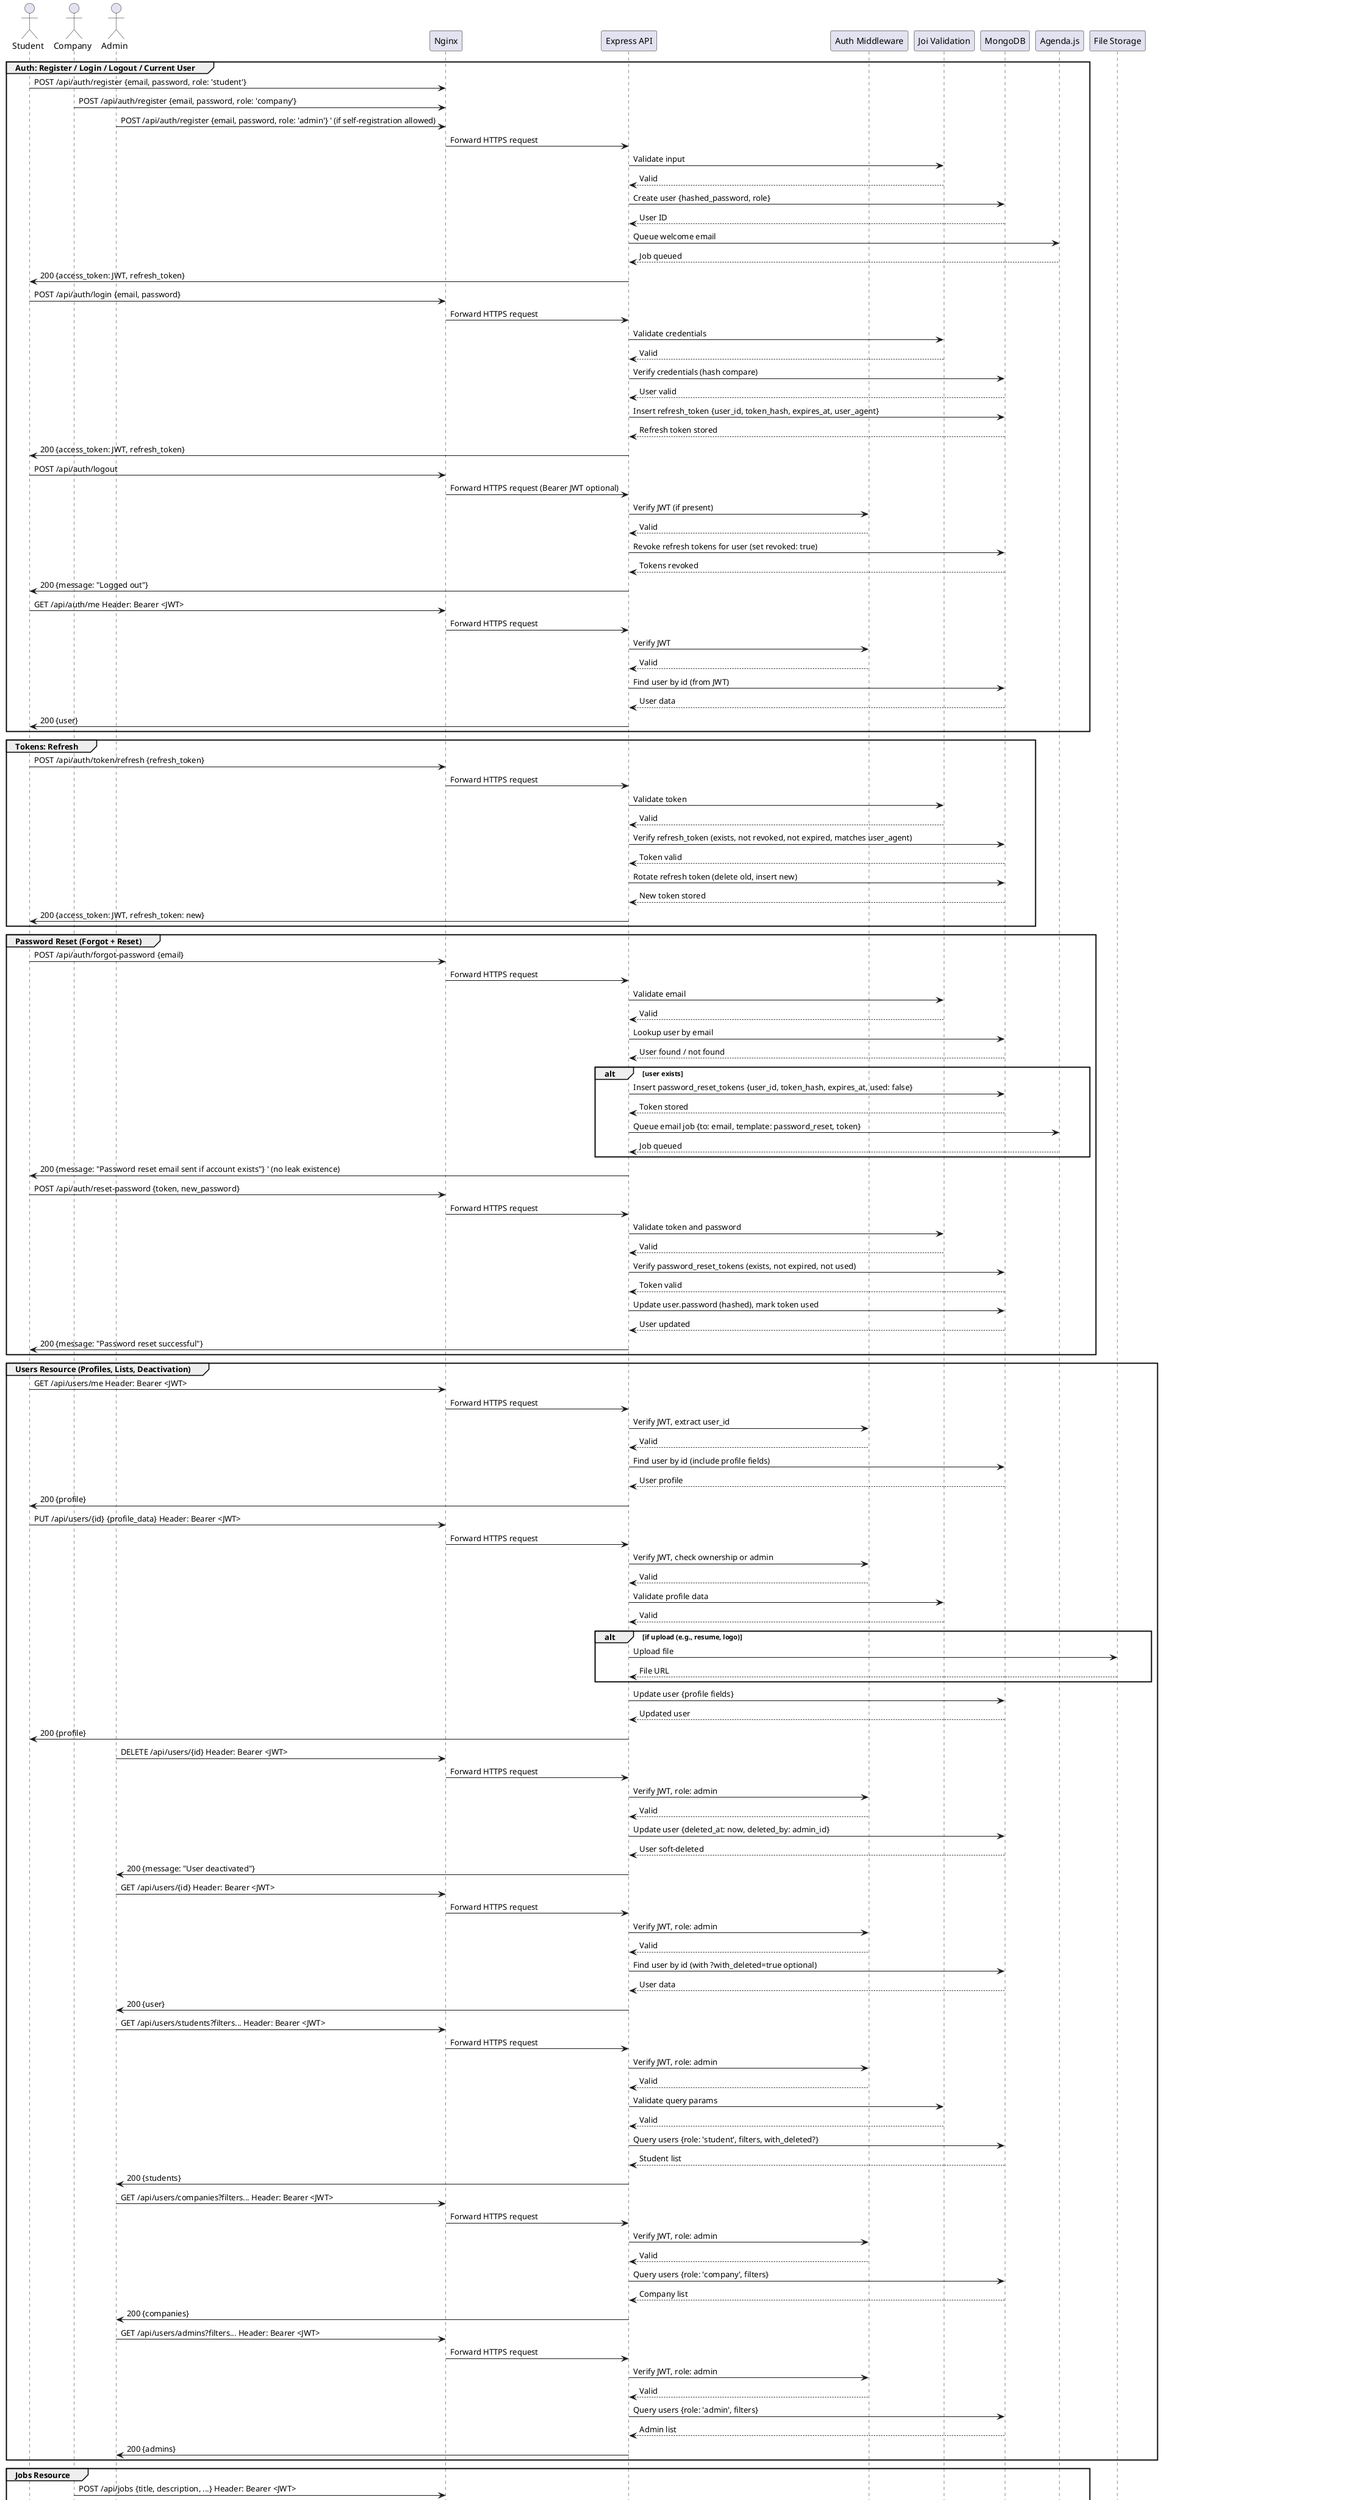 @startuml IT_Youth_Talent_Incubator_MVP_API_Flows_Redesign

actor "Student" as student
actor "Company" as company
actor "Admin" as admin
participant "Nginx" as nginx
participant "Express API" as api
participant "Auth Middleware" as auth
participant "Joi Validation" as validation
participant "MongoDB" as mongo
participant "Agenda.js" as agenda
participant "File Storage" as storage

' === Redesigned API flows to match all frontend-expected endpoints from constants.js ===
' Ensured coverage for all ENDPOINTS: Auth, Users (profiles, lists), Jobs, Applications, Analytics
' Unified profiles under /users (no separate /students or /companies resources)
' Soft delete via DEACTIVATE_PROFILE (DELETE /users/{id})
' Job and application lists use filters (no /jobs/student/{id} or /jobs/company/{id}; use query params instead)
' Added missing flows: GET_COMPANIES, GET_ADMINS, UPDATE_APPLICATION, GET_USER_STATS, GET_JOB_STATS
' Assumed roles: 'student', 'company', 'admin' (extend USER_ROLES if needed)
' File Storage for uploads (e.g., resumes in applications, profiles)

group Auth: Register / Login / Logout / Current User
  student -> nginx: POST /api/auth/register {email, password, role: 'student'}
  company -> nginx: POST /api/auth/register {email, password, role: 'company'}
  admin -> nginx: POST /api/auth/register {email, password, role: 'admin'} ' (if self-registration allowed)
  nginx -> api: Forward HTTPS request
  api -> validation: Validate input
  validation --> api: Valid
  api -> mongo: Create user {hashed_password, role}
  mongo --> api: User ID
  api -> agenda: Queue welcome email
  agenda --> api: Job queued
  api -> student: 200 {access_token: JWT, refresh_token}

  student -> nginx: POST /api/auth/login {email, password}
  nginx -> api: Forward HTTPS request
  api -> validation: Validate credentials
  validation --> api: Valid
  api -> mongo: Verify credentials (hash compare)
  mongo --> api: User valid
  api -> mongo: Insert refresh_token {user_id, token_hash, expires_at, user_agent}
  mongo --> api: Refresh token stored
  api -> student: 200 {access_token: JWT, refresh_token}

  student -> nginx: POST /api/auth/logout
  nginx -> api: Forward HTTPS request (Bearer JWT optional)
  api -> auth: Verify JWT (if present)
  auth --> api: Valid
  api -> mongo: Revoke refresh tokens for user (set revoked: true)
  mongo --> api: Tokens revoked
  api -> student: 200 {message: "Logged out"}

  student -> nginx: GET /api/auth/me Header: Bearer <JWT>
  nginx -> api: Forward HTTPS request
  api -> auth: Verify JWT
  auth --> api: Valid
  api -> mongo: Find user by id (from JWT)
  mongo --> api: User data
  api -> student: 200 {user}
end group

group Tokens: Refresh
  student -> nginx: POST /api/auth/token/refresh {refresh_token}
  nginx -> api: Forward HTTPS request
  api -> validation: Validate token
  validation --> api: Valid
  api -> mongo: Verify refresh_token (exists, not revoked, not expired, matches user_agent)
  mongo --> api: Token valid
  api -> mongo: Rotate refresh token (delete old, insert new)
  mongo --> api: New token stored
  api -> student: 200 {access_token: JWT, refresh_token: new}
end group

group Password Reset (Forgot + Reset)
  student -> nginx: POST /api/auth/forgot-password {email}
  nginx -> api: Forward HTTPS request
  api -> validation: Validate email
  validation --> api: Valid
  api -> mongo: Lookup user by email
  mongo --> api: User found / not found
  alt user exists
    api -> mongo: Insert password_reset_tokens {user_id, token_hash, expires_at, used: false}
    mongo --> api: Token stored
    api -> agenda: Queue email job {to: email, template: password_reset, token}
    agenda --> api: Job queued
  end
  api -> student: 200 {message: "Password reset email sent if account exists"} ' (no leak existence)

  student -> nginx: POST /api/auth/reset-password {token, new_password}
  nginx -> api: Forward HTTPS request
  api -> validation: Validate token and password
  validation --> api: Valid
  api -> mongo: Verify password_reset_tokens (exists, not expired, not used)
  mongo --> api: Token valid
  api -> mongo: Update user.password (hashed), mark token used
  mongo --> api: User updated
  api -> student: 200 {message: "Password reset successful"}
end group

group Users Resource (Profiles, Lists, Deactivation)
  ' Get current profile
  student -> nginx: GET /api/users/me Header: Bearer <JWT>
  nginx -> api: Forward HTTPS request
  api -> auth: Verify JWT, extract user_id
  auth --> api: Valid
  api -> mongo: Find user by id (include profile fields)
  mongo --> api: User profile
  api -> student: 200 {profile}

  ' Update profile (student, company, admin)
  student -> nginx: PUT /api/users/{id} {profile_data} Header: Bearer <JWT>
  nginx -> api: Forward HTTPS request
  api -> auth: Verify JWT, check ownership or admin
  auth --> api: Valid
  api -> validation: Validate profile data
  validation --> api: Valid
  alt if upload (e.g., resume, logo)
    api -> storage: Upload file
    storage --> api: File URL
  end
  api -> mongo: Update user {profile fields}
  mongo --> api: Updated user
  api -> student: 200 {profile}

  ' Deactivate profile (soft delete)
  admin -> nginx: DELETE /api/users/{id} Header: Bearer <JWT>
  nginx -> api: Forward HTTPS request
  api -> auth: Verify JWT, role: admin
  auth --> api: Valid
  api -> mongo: Update user {deleted_at: now, deleted_by: admin_id}
  mongo --> api: User soft-deleted
  api -> admin: 200 {message: "User deactivated"}

  ' Get single user
  admin -> nginx: GET /api/users/{id} Header: Bearer <JWT>
  nginx -> api: Forward HTTPS request
  api -> auth: Verify JWT, role: admin
  auth --> api: Valid
  api -> mongo: Find user by id (with ?with_deleted=true optional)
  mongo --> api: User data
  api -> admin: 200 {user}

  ' List students
  admin -> nginx: GET /api/users/students?filters... Header: Bearer <JWT>
  nginx -> api: Forward HTTPS request
  api -> auth: Verify JWT, role: admin
  auth --> api: Valid
  api -> validation: Validate query params
  validation --> api: Valid
  api -> mongo: Query users {role: 'student', filters, with_deleted?}
  mongo --> api: Student list
  api -> admin: 200 {students}

  ' List companies (similar to students)
  admin -> nginx: GET /api/users/companies?filters... Header: Bearer <JWT>
  nginx -> api: Forward HTTPS request
  api -> auth: Verify JWT, role: admin
  auth --> api: Valid
  api -> mongo: Query users {role: 'company', filters}
  mongo --> api: Company list
  api -> admin: 200 {companies}

  ' List admins (similar)
  admin -> nginx: GET /api/users/admins?filters... Header: Bearer <JWT>
  nginx -> api: Forward HTTPS request
  api -> auth: Verify JWT, role: admin
  auth --> api: Valid
  api -> mongo: Query users {role: 'admin', filters}
  mongo --> api: Admin list
  api -> admin: 200 {admins}
end group

group Jobs Resource
  ' Create job (company)
  company -> nginx: POST /api/jobs {title, description, ...} Header: Bearer <JWT>
  nginx -> api: Forward HTTPS request
  api -> auth: Verify JWT, role: 'company'
  auth --> api: Valid
  api -> validation: Validate job data
  validation --> api: Valid
  api -> mongo: Create job {company_id from JWT, ...}
  mongo --> api: Job created
  api -> agenda: Queue notification job (optional)
  agenda --> api: Job queued
  api -> company: 201 {job}

  ' List jobs (public or filtered)
  student -> nginx: GET /api/jobs?filters... (e.g., region, type, with_deleted=true for admin)
  nginx -> api: Forward HTTPS request
  alt authenticated
    api -> auth: Verify JWT (optional for public)
    auth --> api: Valid (student/company/admin)
  end
  api -> validation: Validate query params
  validation --> api: Valid
  api -> mongo: Query jobs {filters, status: 'published' for public, all for admin}
  mongo --> api: Job list
  api -> student: 200 {jobs}

  ' Get single job
  student -> nginx: GET /api/jobs/{id}
  nginx -> api: Forward HTTPS request
  api -> mongo: Find job by id (with_deleted? for admin)
  mongo --> api: Job
  api -> student: 200 {job}

  ' Update job
  company -> nginx: PUT /api/jobs/{id} {updates} Header: Bearer <JWT>
  nginx -> api: Forward HTTPS request
  api -> auth: Verify JWT, role: 'company', ownership
  auth --> api: Valid
  api -> validation: Validate updates
  validation --> api: Valid
  api -> mongo: Update job
  mongo --> api: Updated job
  api -> company: 200 {job}

  ' Delete job (soft)
  company -> nginx: DELETE /api/jobs/{id} Header: Bearer <JWT>
  nginx -> api: Forward HTTPS request
  api -> auth: Verify JWT, role: 'company' or 'admin', ownership
  auth --> api: Valid
  api -> mongo: Update job {deleted_at: now, deleted_by: user_id}
  mongo --> api: Job soft-deleted
  api -> company: 200 {message: "Job deleted"}
end group

group Applications Resource
  ' Apply for job
  student -> nginx: POST /api/applications/{jobId}/apply {cover_letter, resume?} Header: Bearer <JWT>
  nginx -> api: Forward HTTPS request
  api -> auth: Verify JWT, role: 'student'
  auth --> api: Valid
  api -> validation: Validate application data
  validation --> api: Valid
  alt if resume upload
    api -> storage: Upload resume
    storage --> api: Resume URL
  end
  api -> mongo: Create application {student_id, job_id, ...}
  mongo --> api: Application created
  api -> agenda: Queue email to company/student
  agenda --> api: Job queued
  api -> student: 201 {application}

  ' List applications (for company/admin with filters)
  company -> nginx: GET /api/applications?filters... (e.g., job_id) Header: Bearer <JWT>
  nginx -> api: Forward HTTPS request
  api -> auth: Verify JWT, role: 'company' or 'admin'
  auth --> api: Valid
  api -> validation: Validate query params
  validation --> api: Valid
  api -> mongo: Query applications {filters, company ownership if company}
  mongo --> api: Application list
  api -> company: 200 {applications}

  ' Get student applications
  student -> nginx: GET /api/applications/student/{studentId} Header: Bearer <JWT>
  nginx -> api: Forward HTTPS request
  api -> auth: Verify JWT, role: 'student', ownership
  auth --> api: Valid
  api -> mongo: Query applications {student_id}
  mongo --> api: Application list
  api -> student: 200 {applications}

  ' Get single application
  company -> nginx: GET /api/applications/{id} Header: Bearer <JWT>
  nginx -> api: Forward HTTPS request
  api -> auth: Verify JWT, role: 'company' or 'student' or 'admin', ownership
  auth --> api: Valid
  api -> mongo: Find application by id
  mongo --> api: Application
  api -> company: 200 {application}

  ' Update application (e.g., edit by student if pending)
  student -> nginx: PUT /api/applications/{id} {updates} Header: Bearer <JWT>
  nginx -> api: Forward HTTPS request
  api -> auth: Verify JWT, role: 'student', ownership
  auth --> api: Valid
  api -> validation: Validate updates
  validation --> api: Valid
  api -> mongo: Update application
  mongo --> api: Updated application
  api -> student: 200 {application}

  ' Update application status (company)
  company -> nginx: PUT /api/applications/{id}/status {status} Header: Bearer <JWT>
  nginx -> api: Forward HTTPS request
  api -> auth: Verify JWT, role: 'company', ownership (job's company)
  auth --> api: Valid
  api -> validation: Validate status
  validation --> api: Valid
  api -> mongo: Update application {status}
  mongo --> api: Updated
  api -> agenda: Queue status change email to student
  agenda --> api: Job queued
  api -> company: 200 {application}
end group

group Analytics Resource (Admin/Company Insights)
  admin -> nginx: GET /api/analytics/dashboard Header: Bearer <JWT>
  nginx -> api: Forward HTTPS request
  api -> auth: Verify JWT, role: 'admin'
  auth --> api: Valid
  api -> mongo: Aggregate stats (users count by role, jobs, applications, active tokens)
  mongo --> api: Stats
  api -> admin: 200 {dashboard_stats}

  admin -> nginx: GET /api/analytics/users/{userId} Header: Bearer <JWT>
  nginx -> api: Forward HTTPS request
  api -> auth: Verify JWT, role: 'admin'
  auth --> api: Valid
  api -> mongo: Aggregate user stats (applications, jobs posted, etc.)
  mongo --> api: Stats
  api -> admin: 200 {user_stats}

  company -> nginx: GET /api/analytics/jobs/{jobId} Header: Bearer <JWT>
  nginx -> api: Forward HTTPS request
  api -> auth: Verify JWT, role: 'company' or 'admin', ownership
  auth --> api: Valid
  api -> mongo: Aggregate job stats (applications count, views, etc.)
  mongo --> api: Stats
  api -> company: 200 {job_stats}
end group

' Notes
note left of nginx
  HTTPS enforced via Let's Encrypt
  Nginx terminates TLS and forwards to Express
end note

note right of api
  Modular routes: /api/auth, /api/users, /api/jobs, /api/applications, /api/analytics
  Middleware: auth (JWT + RBAC), validation (Joi), rate limiting
  Error handling: standardized responses
end note

note left of mongo
  Collections: users (with profiles), jobs, applications, refresh_tokens, password_reset_tokens
  Soft delete: deleted_at, deleted_by on users, jobs, applications
  Indexes: email, role, job_id, student_id
end note

note right of agenda
  Jobs: emails (welcome, reset, application, status), background processing
end note

note right of storage
  Used for file uploads: resumes, company logos, student photos
  e.g., AWS S3 or local filesystem
end note

@enduml